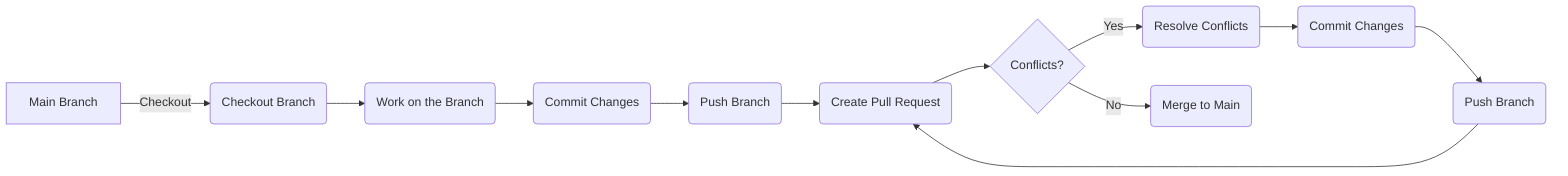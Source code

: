 graph LR
  A[Main Branch] -- Checkout --> B(Checkout Branch)
  B --> C(Work on the Branch)
  C --> D(Commit Changes)
  D --> E(Push Branch)
  E --> F(Create Pull Request)
  F --> G{Conflicts?}
  G -- Yes --> H(Resolve Conflicts)
  H --> I(Commit Changes)
  I --> J(Push Branch)
  J --> F
  G -- No --> K(Merge to Main)